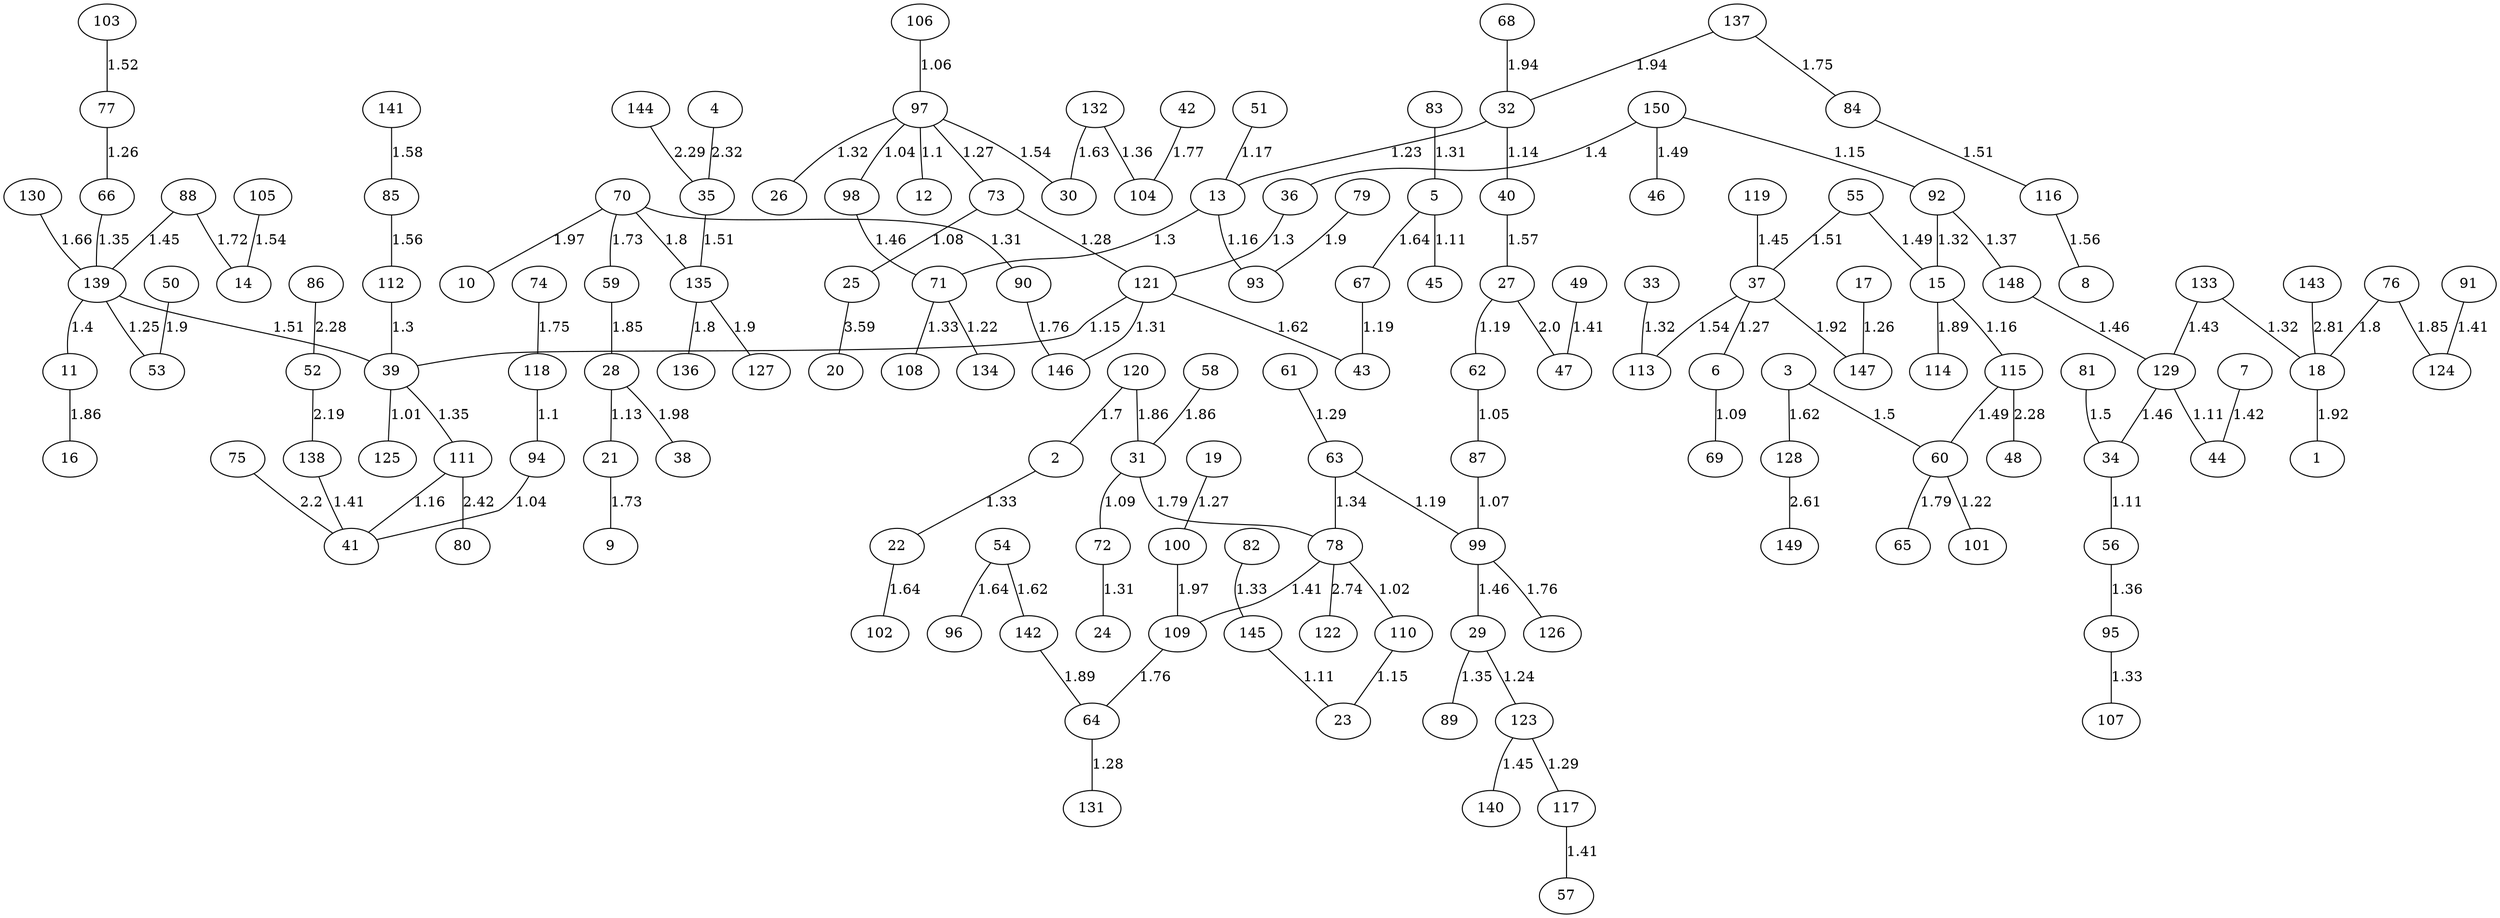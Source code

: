 graph x {
39 -- 125[label=1.01];
78 -- 110[label=1.02];
94 -- 41[label=1.04];
97 -- 98[label=1.04];
62 -- 87[label=1.05];
106 -- 97[label=1.06];
87 -- 99[label=1.07];
73 -- 25[label=1.08];
31 -- 72[label=1.09];
6 -- 69[label=1.09];
97 -- 12[label=1.1];
118 -- 94[label=1.1];
5 -- 45[label=1.11];
34 -- 56[label=1.11];
129 -- 44[label=1.11];
145 -- 23[label=1.11];
28 -- 21[label=1.13];
32 -- 40[label=1.14];
121 -- 39[label=1.15];
110 -- 23[label=1.15];
150 -- 92[label=1.15];
13 -- 93[label=1.16];
15 -- 115[label=1.16];
111 -- 41[label=1.16];
51 -- 13[label=1.17];
63 -- 99[label=1.19];
67 -- 43[label=1.19];
27 -- 62[label=1.19];
71 -- 134[label=1.22];
60 -- 101[label=1.22];
32 -- 13[label=1.23];
29 -- 123[label=1.24];
139 -- 53[label=1.25];
17 -- 147[label=1.26];
77 -- 66[label=1.26];
19 -- 100[label=1.27];
37 -- 6[label=1.27];
97 -- 73[label=1.27];
73 -- 121[label=1.28];
64 -- 131[label=1.28];
61 -- 63[label=1.29];
123 -- 117[label=1.29];
112 -- 39[label=1.3];
13 -- 71[label=1.3];
36 -- 121[label=1.3];
72 -- 24[label=1.31];
83 -- 5[label=1.31];
121 -- 146[label=1.31];
70 -- 90[label=1.31];
92 -- 15[label=1.32];
97 -- 26[label=1.32];
33 -- 113[label=1.32];
133 -- 18[label=1.32];
95 -- 107[label=1.33];
71 -- 108[label=1.33];
2 -- 22[label=1.33];
82 -- 145[label=1.33];
63 -- 78[label=1.34];
66 -- 139[label=1.35];
39 -- 111[label=1.35];
29 -- 89[label=1.35];
132 -- 104[label=1.36];
56 -- 95[label=1.36];
92 -- 148[label=1.37];
139 -- 11[label=1.4];
150 -- 36[label=1.4];
117 -- 57[label=1.41];
78 -- 109[label=1.41];
49 -- 47[label=1.41];
138 -- 41[label=1.41];
91 -- 124[label=1.41];
7 -- 44[label=1.42];
133 -- 129[label=1.43];
123 -- 140[label=1.45];
88 -- 139[label=1.45];
119 -- 37[label=1.45];
129 -- 34[label=1.46];
98 -- 71[label=1.46];
99 -- 29[label=1.46];
148 -- 129[label=1.46];
115 -- 60[label=1.49];
55 -- 15[label=1.49];
150 -- 46[label=1.49];
3 -- 60[label=1.5];
81 -- 34[label=1.5];
35 -- 135[label=1.51];
55 -- 37[label=1.51];
84 -- 116[label=1.51];
139 -- 39[label=1.51];
103 -- 77[label=1.52];
97 -- 30[label=1.54];
37 -- 113[label=1.54];
105 -- 14[label=1.54];
85 -- 112[label=1.56];
116 -- 8[label=1.56];
40 -- 27[label=1.57];
141 -- 85[label=1.58];
3 -- 128[label=1.62];
54 -- 142[label=1.62];
121 -- 43[label=1.62];
132 -- 30[label=1.63];
54 -- 96[label=1.64];
5 -- 67[label=1.64];
22 -- 102[label=1.64];
130 -- 139[label=1.66];
120 -- 2[label=1.7];
88 -- 14[label=1.72];
21 -- 9[label=1.73];
70 -- 59[label=1.73];
137 -- 84[label=1.75];
74 -- 118[label=1.75];
109 -- 64[label=1.76];
90 -- 146[label=1.76];
99 -- 126[label=1.76];
42 -- 104[label=1.77];
60 -- 65[label=1.79];
31 -- 78[label=1.79];
135 -- 136[label=1.8];
70 -- 135[label=1.8];
76 -- 18[label=1.8];
59 -- 28[label=1.85];
76 -- 124[label=1.85];
11 -- 16[label=1.86];
120 -- 31[label=1.86];
58 -- 31[label=1.86];
15 -- 114[label=1.89];
142 -- 64[label=1.89];
50 -- 53[label=1.9];
79 -- 93[label=1.9];
135 -- 127[label=1.9];
37 -- 147[label=1.92];
18 -- 1[label=1.92];
137 -- 32[label=1.94];
68 -- 32[label=1.94];
70 -- 10[label=1.97];
100 -- 109[label=1.97];
28 -- 38[label=1.98];
27 -- 47[label=2.0];
52 -- 138[label=2.19];
75 -- 41[label=2.2];
86 -- 52[label=2.28];
115 -- 48[label=2.28];
144 -- 35[label=2.29];
4 -- 35[label=2.32];
111 -- 80[label=2.42];
128 -- 149[label=2.61];
78 -- 122[label=2.74];
143 -- 18[label=2.81];
25 -- 20[label=3.59];
}